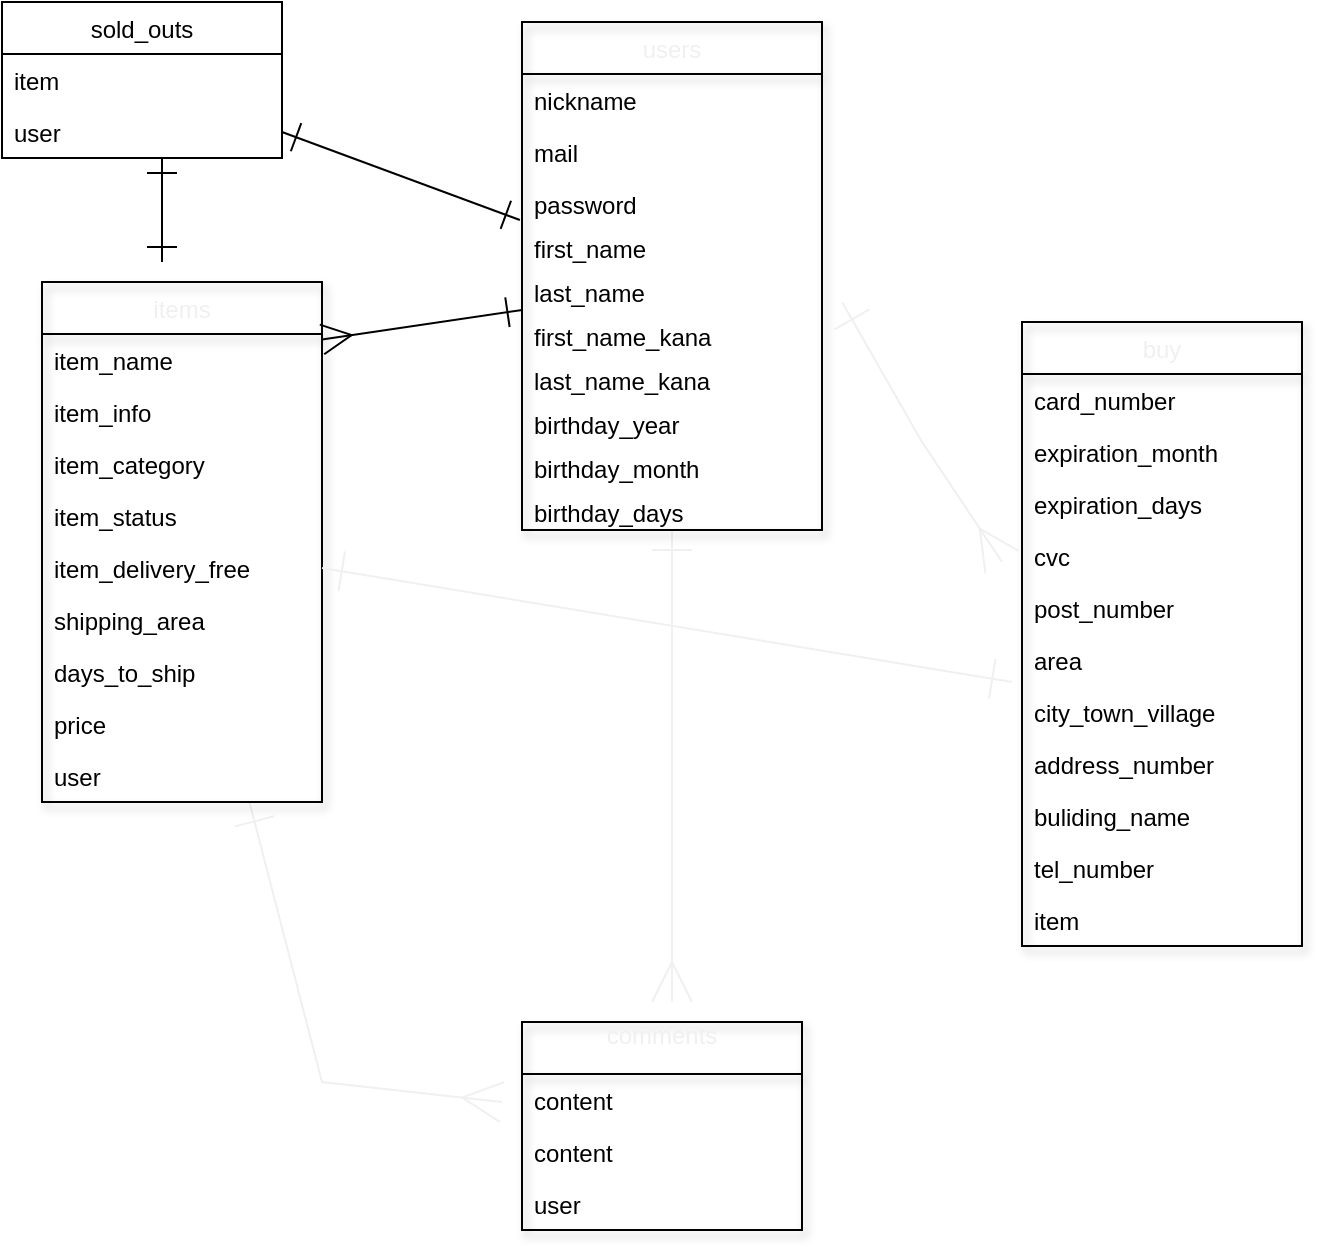 <mxfile>
    <diagram id="PviR2_-kE2Kn2lxBSaeb" name="ページ1">
        <mxGraphModel dx="728" dy="680" grid="1" gridSize="10" guides="1" tooltips="1" connect="1" arrows="1" fold="1" page="1" pageScale="1" pageWidth="827" pageHeight="1169" math="0" shadow="0">
            <root>
                <mxCell id="0"/>
                <mxCell id="1" parent="0"/>
                <mxCell id="124" style="edgeStyle=none;rounded=0;orthogonalLoop=1;jettySize=auto;html=1;fontColor=#f0f0f0;startArrow=ERone;startFill=0;endArrow=ERmany;endFill=0;startSize=18;endSize=18;strokeColor=#f0f0f0;" parent="1" source="55" edge="1">
                    <mxGeometry relative="1" as="geometry">
                        <mxPoint x="365" y="510" as="targetPoint"/>
                    </mxGeometry>
                </mxCell>
                <mxCell id="55" value="users" style="swimlane;fontStyle=0;childLayout=stackLayout;horizontal=1;startSize=26;fillColor=none;horizontalStack=0;resizeParent=1;resizeParentMax=0;resizeLast=0;collapsible=1;marginBottom=0;shadow=1;fontColor=#f0f0f0;" parent="1" vertex="1">
                    <mxGeometry x="290" y="20" width="150" height="254" as="geometry"/>
                </mxCell>
                <mxCell id="56" value="nickname&#10;" style="text;strokeColor=none;fillColor=none;align=left;verticalAlign=top;spacingLeft=4;spacingRight=4;overflow=hidden;rotatable=0;points=[[0,0.5],[1,0.5]];portConstraint=eastwest;" parent="55" vertex="1">
                    <mxGeometry y="26" width="150" height="26" as="geometry"/>
                </mxCell>
                <mxCell id="57" value="mail" style="text;strokeColor=none;fillColor=none;align=left;verticalAlign=top;spacingLeft=4;spacingRight=4;overflow=hidden;rotatable=0;points=[[0,0.5],[1,0.5]];portConstraint=eastwest;" parent="55" vertex="1">
                    <mxGeometry y="52" width="150" height="26" as="geometry"/>
                </mxCell>
                <mxCell id="58" value="password" style="text;strokeColor=none;fillColor=none;align=left;verticalAlign=top;spacingLeft=4;spacingRight=4;overflow=hidden;rotatable=0;points=[[0,0.5],[1,0.5]];portConstraint=eastwest;" parent="55" vertex="1">
                    <mxGeometry y="78" width="150" height="22" as="geometry"/>
                </mxCell>
                <mxCell id="60" value="first_name" style="text;strokeColor=none;fillColor=none;align=left;verticalAlign=top;spacingLeft=4;spacingRight=4;overflow=hidden;rotatable=0;points=[[0,0.5],[1,0.5]];portConstraint=eastwest;" parent="55" vertex="1">
                    <mxGeometry y="100" width="150" height="22" as="geometry"/>
                </mxCell>
                <mxCell id="61" value="last_name" style="text;strokeColor=none;fillColor=none;align=left;verticalAlign=top;spacingLeft=4;spacingRight=4;overflow=hidden;rotatable=0;points=[[0,0.5],[1,0.5]];portConstraint=eastwest;" parent="55" vertex="1">
                    <mxGeometry y="122" width="150" height="22" as="geometry"/>
                </mxCell>
                <mxCell id="62" value="first_name_kana" style="text;strokeColor=none;fillColor=none;align=left;verticalAlign=top;spacingLeft=4;spacingRight=4;overflow=hidden;rotatable=0;points=[[0,0.5],[1,0.5]];portConstraint=eastwest;" parent="55" vertex="1">
                    <mxGeometry y="144" width="150" height="22" as="geometry"/>
                </mxCell>
                <mxCell id="63" value="last_name_kana" style="text;strokeColor=none;fillColor=none;align=left;verticalAlign=top;spacingLeft=4;spacingRight=4;overflow=hidden;rotatable=0;points=[[0,0.5],[1,0.5]];portConstraint=eastwest;" parent="55" vertex="1">
                    <mxGeometry y="166" width="150" height="22" as="geometry"/>
                </mxCell>
                <mxCell id="65" value="birthday_year" style="text;strokeColor=none;fillColor=none;align=left;verticalAlign=top;spacingLeft=4;spacingRight=4;overflow=hidden;rotatable=0;points=[[0,0.5],[1,0.5]];portConstraint=eastwest;" parent="55" vertex="1">
                    <mxGeometry y="188" width="150" height="22" as="geometry"/>
                </mxCell>
                <mxCell id="66" value="birthday_month" style="text;strokeColor=none;fillColor=none;align=left;verticalAlign=top;spacingLeft=4;spacingRight=4;overflow=hidden;rotatable=0;points=[[0,0.5],[1,0.5]];portConstraint=eastwest;" parent="55" vertex="1">
                    <mxGeometry y="210" width="150" height="22" as="geometry"/>
                </mxCell>
                <mxCell id="67" value="birthday_days" style="text;strokeColor=none;fillColor=none;align=left;verticalAlign=top;spacingLeft=4;spacingRight=4;overflow=hidden;rotatable=0;points=[[0,0.5],[1,0.5]];portConstraint=eastwest;" parent="55" vertex="1">
                    <mxGeometry y="232" width="150" height="22" as="geometry"/>
                </mxCell>
                <mxCell id="129" value="" style="edgeStyle=none;rounded=0;orthogonalLoop=1;jettySize=auto;html=1;fontColor=#f0f0f0;startArrow=ERone;startFill=0;endArrow=ERmany;endFill=0;startSize=18;endSize=18;strokeColor=#f0f0f0;" parent="1" source="68" edge="1">
                    <mxGeometry relative="1" as="geometry">
                        <mxPoint x="280" y="560" as="targetPoint"/>
                        <Array as="points">
                            <mxPoint x="190" y="550"/>
                        </Array>
                    </mxGeometry>
                </mxCell>
                <mxCell id="68" value="items" style="swimlane;fontStyle=0;childLayout=stackLayout;horizontal=1;startSize=26;fillColor=none;horizontalStack=0;resizeParent=1;resizeParentMax=0;resizeLast=0;collapsible=1;marginBottom=0;shadow=1;fontColor=#f0f0f0;" parent="1" vertex="1">
                    <mxGeometry x="50" y="150" width="140" height="260" as="geometry"/>
                </mxCell>
                <mxCell id="70" value="item_name" style="text;strokeColor=none;fillColor=none;align=left;verticalAlign=top;spacingLeft=4;spacingRight=4;overflow=hidden;rotatable=0;points=[[0,0.5],[1,0.5]];portConstraint=eastwest;" parent="68" vertex="1">
                    <mxGeometry y="26" width="140" height="26" as="geometry"/>
                </mxCell>
                <mxCell id="71" value="item_info" style="text;strokeColor=none;fillColor=none;align=left;verticalAlign=top;spacingLeft=4;spacingRight=4;overflow=hidden;rotatable=0;points=[[0,0.5],[1,0.5]];portConstraint=eastwest;" parent="68" vertex="1">
                    <mxGeometry y="52" width="140" height="26" as="geometry"/>
                </mxCell>
                <mxCell id="74" value="item_category" style="text;strokeColor=none;fillColor=none;align=left;verticalAlign=top;spacingLeft=4;spacingRight=4;overflow=hidden;rotatable=0;points=[[0,0.5],[1,0.5]];portConstraint=eastwest;" parent="68" vertex="1">
                    <mxGeometry y="78" width="140" height="26" as="geometry"/>
                </mxCell>
                <mxCell id="75" value="item_status" style="text;strokeColor=none;fillColor=none;align=left;verticalAlign=top;spacingLeft=4;spacingRight=4;overflow=hidden;rotatable=0;points=[[0,0.5],[1,0.5]];portConstraint=eastwest;" parent="68" vertex="1">
                    <mxGeometry y="104" width="140" height="26" as="geometry"/>
                </mxCell>
                <mxCell id="76" value="item_delivery_free" style="text;strokeColor=none;fillColor=none;align=left;verticalAlign=top;spacingLeft=4;spacingRight=4;overflow=hidden;rotatable=0;points=[[0,0.5],[1,0.5]];portConstraint=eastwest;" parent="68" vertex="1">
                    <mxGeometry y="130" width="140" height="26" as="geometry"/>
                </mxCell>
                <mxCell id="77" value="shipping_area" style="text;strokeColor=none;fillColor=none;align=left;verticalAlign=top;spacingLeft=4;spacingRight=4;overflow=hidden;rotatable=0;points=[[0,0.5],[1,0.5]];portConstraint=eastwest;" parent="68" vertex="1">
                    <mxGeometry y="156" width="140" height="26" as="geometry"/>
                </mxCell>
                <mxCell id="78" value="days_to_ship" style="text;strokeColor=none;fillColor=none;align=left;verticalAlign=top;spacingLeft=4;spacingRight=4;overflow=hidden;rotatable=0;points=[[0,0.5],[1,0.5]];portConstraint=eastwest;" parent="68" vertex="1">
                    <mxGeometry y="182" width="140" height="26" as="geometry"/>
                </mxCell>
                <mxCell id="79" value="price" style="text;strokeColor=none;fillColor=none;align=left;verticalAlign=top;spacingLeft=4;spacingRight=4;overflow=hidden;rotatable=0;points=[[0,0.5],[1,0.5]];portConstraint=eastwest;" parent="68" vertex="1">
                    <mxGeometry y="208" width="140" height="26" as="geometry"/>
                </mxCell>
                <mxCell id="80" value="user" style="text;strokeColor=none;fillColor=none;align=left;verticalAlign=top;spacingLeft=4;spacingRight=4;overflow=hidden;rotatable=0;points=[[0,0.5],[1,0.5]];portConstraint=eastwest;" parent="68" vertex="1">
                    <mxGeometry y="234" width="140" height="26" as="geometry"/>
                </mxCell>
                <mxCell id="81" value="buy" style="swimlane;fontStyle=0;childLayout=stackLayout;horizontal=1;startSize=26;fillColor=none;horizontalStack=0;resizeParent=1;resizeParentMax=0;resizeLast=0;collapsible=1;marginBottom=0;shadow=1;fontColor=#f0f0f0;" parent="1" vertex="1">
                    <mxGeometry x="540" y="170" width="140" height="312" as="geometry"/>
                </mxCell>
                <mxCell id="82" value="card_number" style="text;strokeColor=none;fillColor=none;align=left;verticalAlign=top;spacingLeft=4;spacingRight=4;overflow=hidden;rotatable=0;points=[[0,0.5],[1,0.5]];portConstraint=eastwest;" parent="81" vertex="1">
                    <mxGeometry y="26" width="140" height="26" as="geometry"/>
                </mxCell>
                <mxCell id="83" value="expiration_month" style="text;strokeColor=none;fillColor=none;align=left;verticalAlign=top;spacingLeft=4;spacingRight=4;overflow=hidden;rotatable=0;points=[[0,0.5],[1,0.5]];portConstraint=eastwest;" parent="81" vertex="1">
                    <mxGeometry y="52" width="140" height="26" as="geometry"/>
                </mxCell>
                <mxCell id="84" value="expiration_days" style="text;strokeColor=none;fillColor=none;align=left;verticalAlign=top;spacingLeft=4;spacingRight=4;overflow=hidden;rotatable=0;points=[[0,0.5],[1,0.5]];portConstraint=eastwest;" parent="81" vertex="1">
                    <mxGeometry y="78" width="140" height="26" as="geometry"/>
                </mxCell>
                <mxCell id="85" value="cvc" style="text;strokeColor=none;fillColor=none;align=left;verticalAlign=top;spacingLeft=4;spacingRight=4;overflow=hidden;rotatable=0;points=[[0,0.5],[1,0.5]];portConstraint=eastwest;" parent="81" vertex="1">
                    <mxGeometry y="104" width="140" height="26" as="geometry"/>
                </mxCell>
                <mxCell id="86" value="post_number" style="text;strokeColor=none;fillColor=none;align=left;verticalAlign=top;spacingLeft=4;spacingRight=4;overflow=hidden;rotatable=0;points=[[0,0.5],[1,0.5]];portConstraint=eastwest;" parent="81" vertex="1">
                    <mxGeometry y="130" width="140" height="26" as="geometry"/>
                </mxCell>
                <mxCell id="87" value="area" style="text;strokeColor=none;fillColor=none;align=left;verticalAlign=top;spacingLeft=4;spacingRight=4;overflow=hidden;rotatable=0;points=[[0,0.5],[1,0.5]];portConstraint=eastwest;" parent="81" vertex="1">
                    <mxGeometry y="156" width="140" height="26" as="geometry"/>
                </mxCell>
                <mxCell id="88" value="city_town_village" style="text;strokeColor=none;fillColor=none;align=left;verticalAlign=top;spacingLeft=4;spacingRight=4;overflow=hidden;rotatable=0;points=[[0,0.5],[1,0.5]];portConstraint=eastwest;" parent="81" vertex="1">
                    <mxGeometry y="182" width="140" height="26" as="geometry"/>
                </mxCell>
                <mxCell id="89" value="address_number" style="text;strokeColor=none;fillColor=none;align=left;verticalAlign=top;spacingLeft=4;spacingRight=4;overflow=hidden;rotatable=0;points=[[0,0.5],[1,0.5]];portConstraint=eastwest;" parent="81" vertex="1">
                    <mxGeometry y="208" width="140" height="26" as="geometry"/>
                </mxCell>
                <mxCell id="90" value="buliding_name" style="text;strokeColor=none;fillColor=none;align=left;verticalAlign=top;spacingLeft=4;spacingRight=4;overflow=hidden;rotatable=0;points=[[0,0.5],[1,0.5]];portConstraint=eastwest;" parent="81" vertex="1">
                    <mxGeometry y="234" width="140" height="26" as="geometry"/>
                </mxCell>
                <mxCell id="91" value="tel_number" style="text;strokeColor=none;fillColor=none;align=left;verticalAlign=top;spacingLeft=4;spacingRight=4;overflow=hidden;rotatable=0;points=[[0,0.5],[1,0.5]];portConstraint=eastwest;" parent="81" vertex="1">
                    <mxGeometry y="260" width="140" height="26" as="geometry"/>
                </mxCell>
                <mxCell id="92" value="item" style="text;strokeColor=none;fillColor=none;align=left;verticalAlign=top;spacingLeft=4;spacingRight=4;overflow=hidden;rotatable=0;points=[[0,0.5],[1,0.5]];portConstraint=eastwest;" parent="81" vertex="1">
                    <mxGeometry y="286" width="140" height="26" as="geometry"/>
                </mxCell>
                <mxCell id="120" style="edgeStyle=none;rounded=0;orthogonalLoop=1;jettySize=auto;html=1;fontColor=#f0f0f0;startArrow=ERmany;startFill=0;endArrow=ERone;endFill=0;startSize=18;endSize=18;strokeColor=#f0f0f0;" parent="81" edge="1">
                    <mxGeometry relative="1" as="geometry">
                        <mxPoint x="-10" y="120" as="sourcePoint"/>
                        <mxPoint x="-90" y="-10" as="targetPoint"/>
                        <Array as="points">
                            <mxPoint x="-50" y="60"/>
                        </Array>
                    </mxGeometry>
                </mxCell>
                <mxCell id="93" value="comments&#10;" style="swimlane;fontStyle=0;childLayout=stackLayout;horizontal=1;startSize=26;fillColor=none;horizontalStack=0;resizeParent=1;resizeParentMax=0;resizeLast=0;collapsible=1;marginBottom=0;shadow=1;fontColor=#f0f0f0;" parent="1" vertex="1">
                    <mxGeometry x="290" y="520" width="140" height="104" as="geometry"/>
                </mxCell>
                <mxCell id="94" value="content&#10;" style="text;strokeColor=none;fillColor=none;align=left;verticalAlign=top;spacingLeft=4;spacingRight=4;overflow=hidden;rotatable=0;points=[[0,0.5],[1,0.5]];portConstraint=eastwest;" parent="93" vertex="1">
                    <mxGeometry y="26" width="140" height="26" as="geometry"/>
                </mxCell>
                <mxCell id="130" value="content&#10;" style="text;strokeColor=none;fillColor=none;align=left;verticalAlign=top;spacingLeft=4;spacingRight=4;overflow=hidden;rotatable=0;points=[[0,0.5],[1,0.5]];portConstraint=eastwest;" parent="93" vertex="1">
                    <mxGeometry y="52" width="140" height="26" as="geometry"/>
                </mxCell>
                <mxCell id="95" value="user" style="text;strokeColor=none;fillColor=none;align=left;verticalAlign=top;spacingLeft=4;spacingRight=4;overflow=hidden;rotatable=0;points=[[0,0.5],[1,0.5]];portConstraint=eastwest;" parent="93" vertex="1">
                    <mxGeometry y="78" width="140" height="26" as="geometry"/>
                </mxCell>
                <mxCell id="121" style="edgeStyle=none;rounded=0;orthogonalLoop=1;jettySize=auto;html=1;exitX=1;exitY=0.5;exitDx=0;exitDy=0;fontColor=#f0f0f0;startArrow=ERone;startFill=0;endArrow=ERone;endFill=0;startSize=18;endSize=18;strokeColor=#f0f0f0;" parent="1" source="76" edge="1">
                    <mxGeometry relative="1" as="geometry">
                        <mxPoint x="535" y="350" as="targetPoint"/>
                        <Array as="points"/>
                    </mxGeometry>
                </mxCell>
                <mxCell id="131" value="sold_outs" style="swimlane;fontStyle=0;childLayout=stackLayout;horizontal=1;startSize=26;fillColor=none;horizontalStack=0;resizeParent=1;resizeParentMax=0;resizeLast=0;collapsible=1;marginBottom=0;" vertex="1" parent="1">
                    <mxGeometry x="30" y="10" width="140" height="78" as="geometry"/>
                </mxCell>
                <mxCell id="132" value="item" style="text;strokeColor=none;fillColor=none;align=left;verticalAlign=top;spacingLeft=4;spacingRight=4;overflow=hidden;rotatable=0;points=[[0,0.5],[1,0.5]];portConstraint=eastwest;" vertex="1" parent="131">
                    <mxGeometry y="26" width="140" height="26" as="geometry"/>
                </mxCell>
                <mxCell id="133" value="user" style="text;strokeColor=none;fillColor=none;align=left;verticalAlign=top;spacingLeft=4;spacingRight=4;overflow=hidden;rotatable=0;points=[[0,0.5],[1,0.5]];portConstraint=eastwest;" vertex="1" parent="131">
                    <mxGeometry y="52" width="140" height="26" as="geometry"/>
                </mxCell>
                <mxCell id="136" style="edgeStyle=none;rounded=0;orthogonalLoop=1;jettySize=auto;html=1;exitX=1;exitY=0.5;exitDx=0;exitDy=0;entryX=-0.007;entryY=-0.045;entryDx=0;entryDy=0;entryPerimeter=0;endArrow=ERone;endFill=0;endSize=13;startArrow=ERone;startFill=0;startSize=13;" edge="1" parent="1" source="133" target="60">
                    <mxGeometry relative="1" as="geometry"/>
                </mxCell>
                <mxCell id="138" value="" style="edgeStyle=none;rounded=0;orthogonalLoop=1;jettySize=auto;html=1;startArrow=ERone;startFill=0;endArrow=ERmany;endFill=0;startSize=13;endSize=13;" edge="1" parent="1" source="61" target="70">
                    <mxGeometry relative="1" as="geometry"/>
                </mxCell>
                <mxCell id="139" style="edgeStyle=none;rounded=0;orthogonalLoop=1;jettySize=auto;html=1;exitX=1;exitY=0.5;exitDx=0;exitDy=0;endArrow=ERone;endFill=0;endSize=13;startArrow=ERone;startFill=0;startSize=13;" edge="1" parent="1">
                    <mxGeometry relative="1" as="geometry">
                        <mxPoint x="110" y="88" as="sourcePoint"/>
                        <mxPoint x="110" y="140" as="targetPoint"/>
                    </mxGeometry>
                </mxCell>
            </root>
        </mxGraphModel>
    </diagram>
</mxfile>